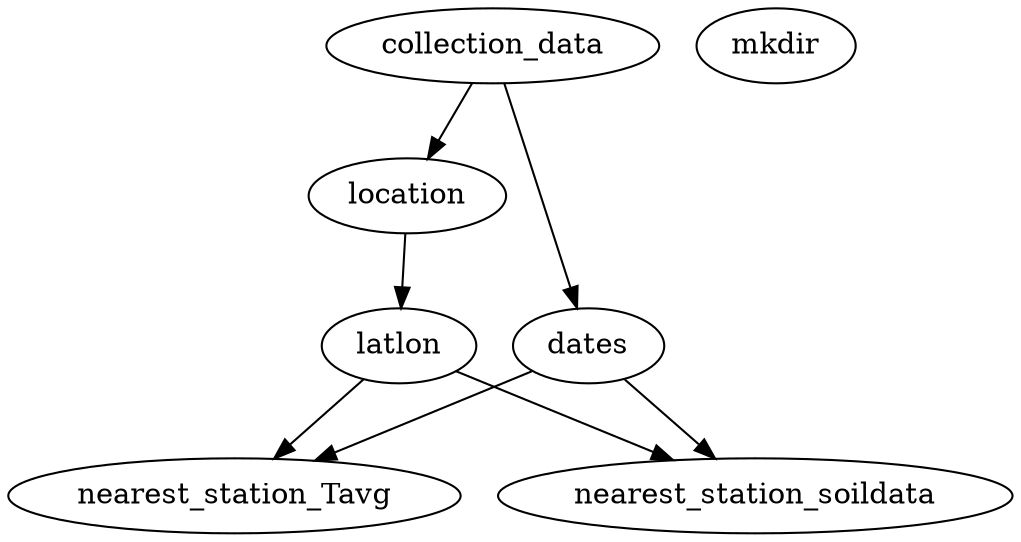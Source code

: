 // for each data of a collection, download the compressed data from from http://cdo.ncdc.noaa.gov/qclcd_ascii/
#library(maps)
#library(mapdata)
#library(ggmap)
#getdates <- function(x) {
#  codes <- sprintf("%08d",x)
#  dates <- t(sapply(codes,substring,first=c(1,3,5),last=c(2,4,6)))
#  colnames(dates) <- c("month","day","year")
#  years = as.integer(paste(20,dates[,'year'],sep=""))
#  years = years -100*(years>2033)
#  dates[,'year'] = years
#  return(as.data.frame(dates,stringsAsFactors=FALSE))
#}
#getAVHRRfile <- function(AVHRR_file,datadir) { 
#  AVHRR_path = file.path(datadir,AVHRR_file)
#  if(!file.exists(AVHRR_path) || file.info(AVHRR_path)$size==0) { 
#    download.file(paste0("ftp://eclipse.ncdc.noaa.gov/pub/OI-daily-v2/IEEE/2010/AVHRR-AMSR/",AVHRR_file),AVHRR_path);
#  }
#  if(file.info(AVHRR_path)$size==0) {stop() }
#  if(file.exists(AVHRR_path) && file.info(AVHRR_path)$size!=0) { 
#    if(grepl(".tar.gz$",AVHRR_path)) { untar(AVHRR_path,compressed="gz",exdir=datadir) }
#    else { if(grepl(".zip$",AVHRR_path)) { unzip(AVHRR_path,exdir=datadir) } }
#  }
#  return(1)
#}
#nearest_station_index <- function(lat, lon, stations_lat, stations_lon) {
#  angles = acos(cos(pi/180*(stations_lat-lat))*cos(pi/180*(stations_lon-lon)))
#  nearest_station_index = which.min(angles)
#}
#station_index_order_by_angle <- function(lat, lon, stations_lat, stations_lon) {
#  angles = acos(cos(pi/180*(stations_lat-lat))*cos(pi/180*(stations_lon-lon)))
#  order(angles)
#}
#nearest_station_msmts <- function(dates, latlon, field, datadir="data/QCLCD") {
#  if(nrow(dates)!=nrow(latlon)) stop("number of rows in dates data does not match number of rows in location data")
#  out <- data.frame(msmt=rep(NA,nrow(dates)))
#  colnames(out) = field
#  for(i in 1:nrow(dates)) {
#    yearmonth_str = paste(dates[i,c('year','month')],collapse="")
#    yearmonthday_str = paste(dates[i,c('year','month','day')],collapse="")
#    msmt_file = paste0(yearmonth_str,'daily.txt')
#    try({
#      tryCatch({
#        if(dates[i,'year'] < 2007) { stop() }
#        if(!file.exists(file.path(datadir,msmt_file))) {
#          QCLCD_file <- paste0('QCLCD',yearmonth_str,'.zip');
#          getQCLCDfile(QCLCD_file,datadir)
#        }
#        station_file = paste0(yearmonth_str,'station.txt')
#        stations_all = read.delim(file.path(datadir,station_file),sep="|")
#        msmts = read.delim(file.path(datadir,msmt_file),sep=",",as.is=TRUE)
#        wbans = with(msmts,unique(WBAN[which(YearMonthDay==yearmonthday_str & !is.na(as.integer(eval(parse(text=field)))) )]))# get WBANs which have data for the collection date
#        stations = stations_all[which(stations_all[,'WBAN'] %in% wbans),]
#        nearest_station_WBAN = stations[,'WBAN'][nearest_station_index(latlon[i,'lat'],latlon[i,'lon'],stations[,'Latitude'],stations[,'Longitude'])]
#        out[i,field] = with(msmts,eval(parse(text=field))[YearMonthDay==yearmonthday_str & WBAN==nearest_station_WBAN][1])
#      }, error=function(e) {
#        if(!file.exists(file.path(datadir,msmt_file))) {
#          QCLCD_file <- paste0(yearmonth_str,'.tar.gz');
#          getQCLCDfile(QCLCD_file,datadir)
#        }
#        station_file = paste0('station.txt')
##        station_file = paste0('201304station.txt')
#        oldfields = data.frame(oldfield="Avg Temp",row.names=c("Tavg"),stringsAsFactors=FALSE)
#        oldfield = make.names(oldfields[field,'oldfield'])
#        stations_all = read.delim(file.path(datadir,station_file),sep="|")
#        msmts = read.delim(file.path(datadir,msmt_file),sep=",",as.is=TRUE)
#        wbans = with(msmts,unique(Wban.Number[which(YearMonthDay==yearmonthday_str & !is.na(as.integer(eval(parse(text=oldfield)))) )]))# get WBANs which have data for the collection date
#        stations = stations_all[which(stations_all[,'WBAN.Number'] %in% wbans),]
#        nearest_station_WBAN = stations[,'WBAN.Number'][nearest_station_index(latlon[i,'lat'],latlon[i,'lon'],stations[,'Latitude'],stations[,'Longitude'])]
#        out[i,field] <<- with(msmts,eval(parse(text=oldfield))[YearMonthDay==yearmonthday_str & Wban.Number==nearest_station_WBAN][1])
#      })
#    })
#  }
#  return(out)
#}
#nearest_soil_msmts <- function(dates,latlon,field,datadir="data/soilsip01") { # data from ftp://ftp.ncdc.noaa.gov/pub/data/uscrn/products/soilsip01
#  files = list.files(datadir,pattern="CRNSIP01_.*.txt$")
#  WBAN = sapply(files,function(file) {strsplit(readLines(file.path(datadir,file),n=1),split=" +")[[1]][2]})
#  lat = sapply(files,function(file) {strsplit(readLines(file.path(datadir,file),n=1),split=" +")[[1]][4]})
#  lat = as.numeric(sapply(files,function(file) {strsplit(readLines(file.path(datadir,file),n=1),split=" +")[[1]][4]}))
#  lon = as.numeric(sapply(files,function(file) {strsplit(readLines(file.path(datadir,file),n=1),split=" +")[[1]][5]}))
#  stations = data.frame(file=files,WBAN=WBAN,lat=lat,lon=lon,stringsAsFactors=FALSE)
#  out <- data.frame(msmt=rep(NA,nrow(dates)),angle=rep(NA,nrow(dates)),WBAN=NA)
#  for(i in 1:nrow(dates)) {
#    date_index = c()
#    j = 1
#    stations = stations[station_index_order_by_angle(latlon[i,'lat'],latlon[i,'lon'],stations[,'lat'],stations[,'lon']),]
#    while(sum(date_index)==0) {
#      nearest_station = stations[j,]
##      nearest_station = stations[nearest_station_index(latlon[i,'lat'],latlon[i,'lon'],stations[,'lat'],stations[,'lon']),]
#      angle = acos(cos(pi/180*(nearest_station[,'lat']-latlon[i,'lat']))*cos(pi/180*(nearest_station[,'lon']-latlon[i,'lon'])))[1]
#      if(angle>0.1) { break }
#
#      soildata <- read.delim(file.path(datadir,nearest_station[,'file']),sep="",as.is=TRUE,header=FALSE)
#      yearmonthday_str = paste(dates[i,c('year','month','day')],collapse="")
#      date_index = grepl(pattern=paste0("^",yearmonthday_str),soildata[,1])
#      j = j+1
#    }
#    out[i,'msmt'] = mean(soildata[date_index,field])
#    out[i,'angle'] = angle
#    out[i,'WBAN'] = nearest_station[,'WBAN'] 
#  }
#  return(out)
#}

digraph morelpatterns {
  collection_data [function="read.delim",sep="'\t'",file="'data/morel_collections.txt'", "row.names"=NULL, skip=1,"as.is"=TRUE]
  location [function="with",expr="quote(location)"]
  collection_data -> location [name=data]
  latlon [function="geocode"]
  location -> latlon [name=location]
  dates [function=with,expr="quote(getdates(code))"]
  collection_data -> dates [name=data]
  mkdir [expression="dir.create('data/QCLCD')"]
//  QCLCD_filenames [function=with,expr="quote(unique(paste0('QCLCD',year,month,'.zip')))"]
//  dates -> QCLCD_filenames [name=data]
  nearest_station_Tavg [function="nearest_station_msmts",field="'Tavg'"]
  dates -> nearest_station_Tavg [name=dates]
  latlon -> nearest_station_Tavg [name=latlon]
  nearest_station_soildata [function="nearest_soil_msmts",field=6]
  dates -> nearest_station_soildata [name=dates]
  latlon -> nearest_station_soildata [name=latlon]
}
